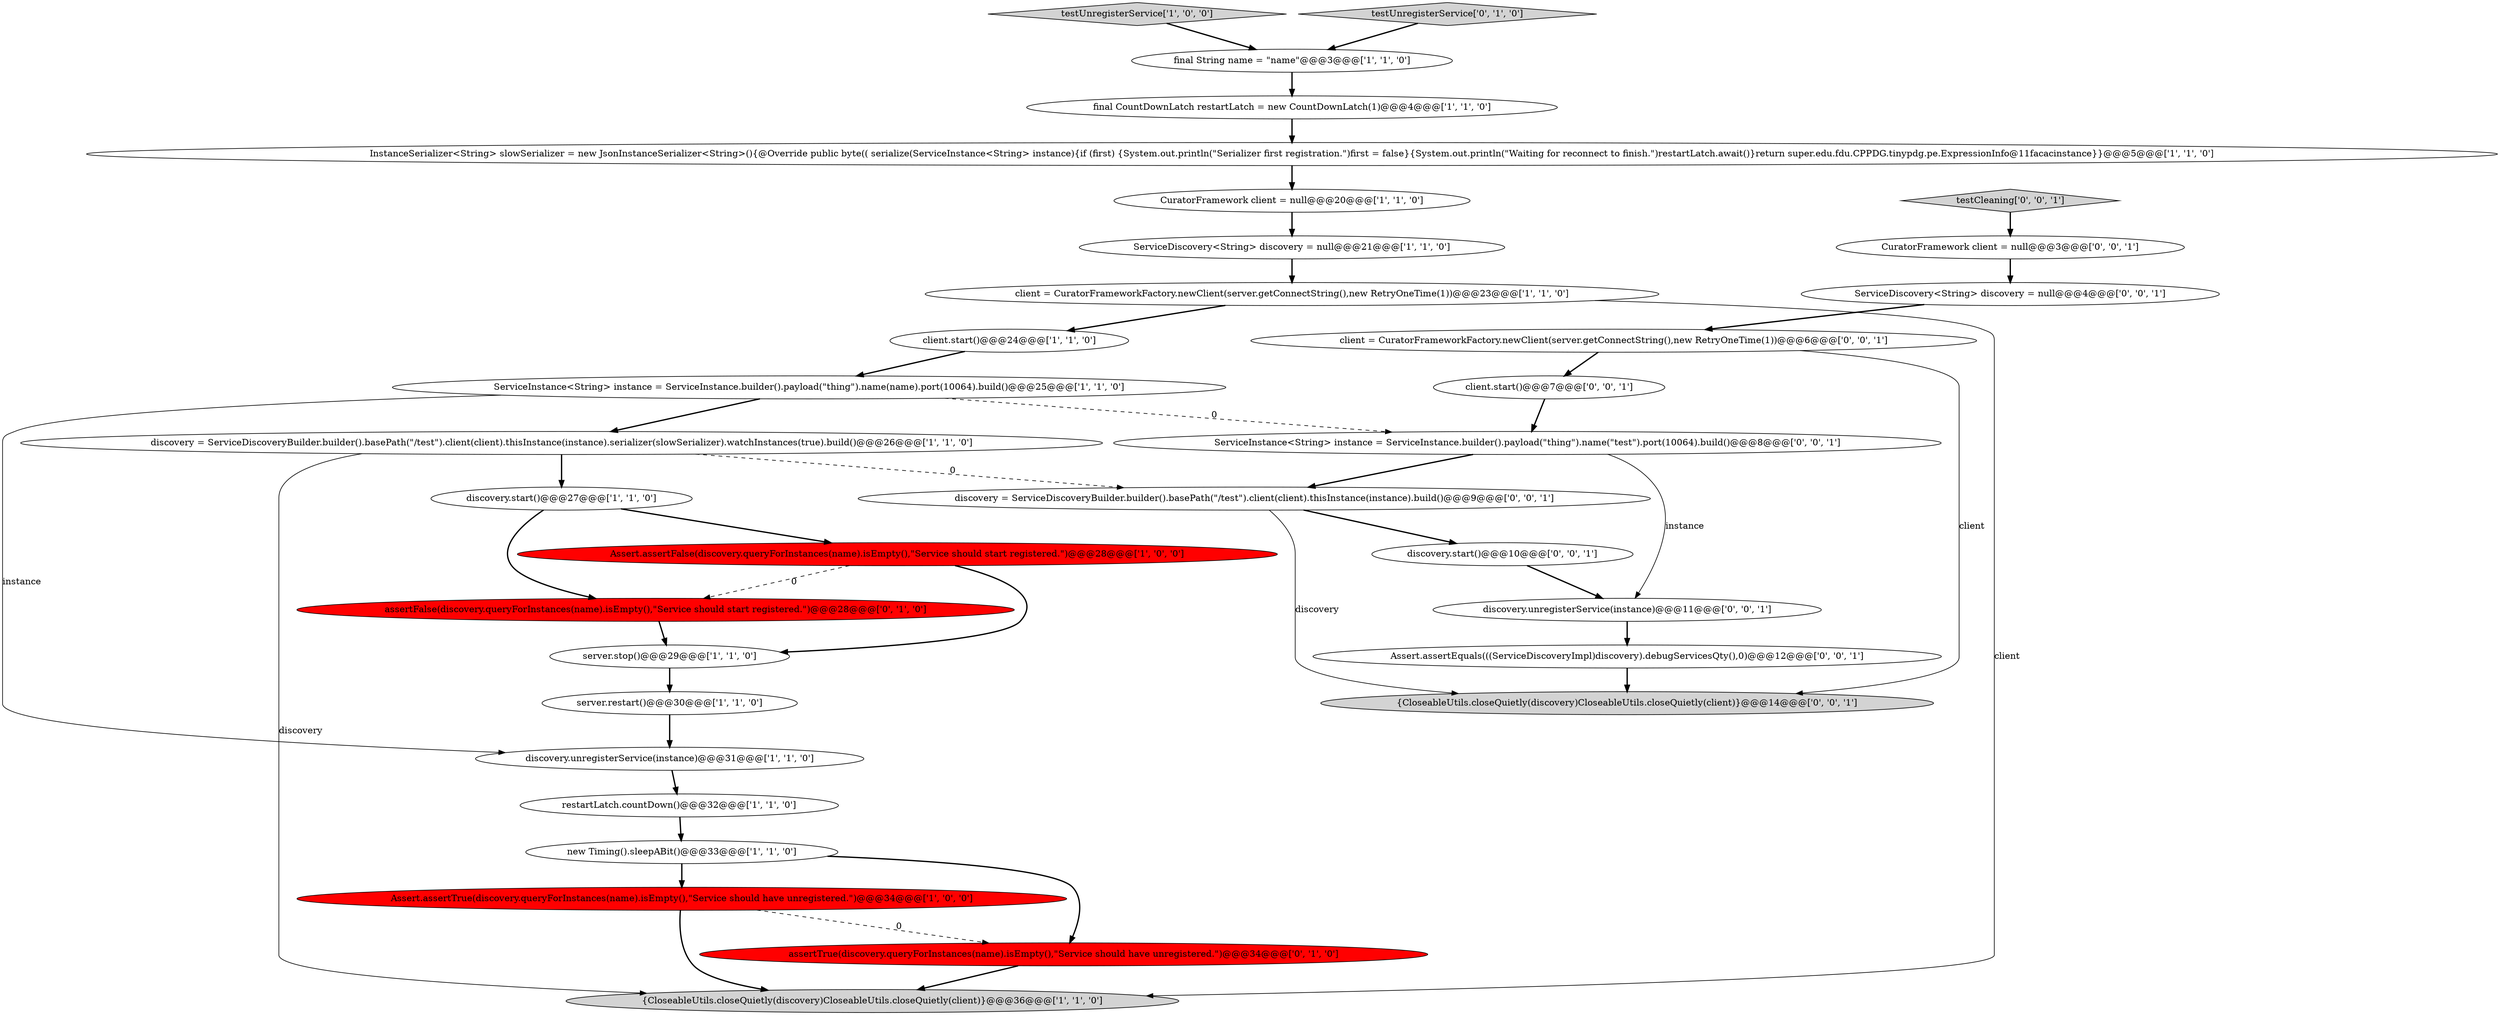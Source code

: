 digraph {
26 [style = filled, label = "ServiceDiscovery<String> discovery = null@@@4@@@['0', '0', '1']", fillcolor = white, shape = ellipse image = "AAA0AAABBB3BBB"];
30 [style = filled, label = "ServiceInstance<String> instance = ServiceInstance.builder().payload(\"thing\").name(\"test\").port(10064).build()@@@8@@@['0', '0', '1']", fillcolor = white, shape = ellipse image = "AAA0AAABBB3BBB"];
16 [style = filled, label = "client.start()@@@24@@@['1', '1', '0']", fillcolor = white, shape = ellipse image = "AAA0AAABBB1BBB"];
5 [style = filled, label = "InstanceSerializer<String> slowSerializer = new JsonInstanceSerializer<String>(){@Override public byte(( serialize(ServiceInstance<String> instance){if (first) {System.out.println(\"Serializer first registration.\")first = false}{System.out.println(\"Waiting for reconnect to finish.\")restartLatch.await()}return super.edu.fdu.CPPDG.tinypdg.pe.ExpressionInfo@11facacinstance}}@@@5@@@['1', '1', '0']", fillcolor = white, shape = ellipse image = "AAA0AAABBB1BBB"];
31 [style = filled, label = "discovery.start()@@@10@@@['0', '0', '1']", fillcolor = white, shape = ellipse image = "AAA0AAABBB3BBB"];
25 [style = filled, label = "CuratorFramework client = null@@@3@@@['0', '0', '1']", fillcolor = white, shape = ellipse image = "AAA0AAABBB3BBB"];
3 [style = filled, label = "testUnregisterService['1', '0', '0']", fillcolor = lightgray, shape = diamond image = "AAA0AAABBB1BBB"];
1 [style = filled, label = "server.restart()@@@30@@@['1', '1', '0']", fillcolor = white, shape = ellipse image = "AAA0AAABBB1BBB"];
32 [style = filled, label = "Assert.assertEquals(((ServiceDiscoveryImpl)discovery).debugServicesQty(),0)@@@12@@@['0', '0', '1']", fillcolor = white, shape = ellipse image = "AAA0AAABBB3BBB"];
29 [style = filled, label = "discovery = ServiceDiscoveryBuilder.builder().basePath(\"/test\").client(client).thisInstance(instance).build()@@@9@@@['0', '0', '1']", fillcolor = white, shape = ellipse image = "AAA0AAABBB3BBB"];
10 [style = filled, label = "CuratorFramework client = null@@@20@@@['1', '1', '0']", fillcolor = white, shape = ellipse image = "AAA0AAABBB1BBB"];
13 [style = filled, label = "Assert.assertFalse(discovery.queryForInstances(name).isEmpty(),\"Service should start registered.\")@@@28@@@['1', '0', '0']", fillcolor = red, shape = ellipse image = "AAA1AAABBB1BBB"];
24 [style = filled, label = "client = CuratorFrameworkFactory.newClient(server.getConnectString(),new RetryOneTime(1))@@@6@@@['0', '0', '1']", fillcolor = white, shape = ellipse image = "AAA0AAABBB3BBB"];
0 [style = filled, label = "discovery.unregisterService(instance)@@@31@@@['1', '1', '0']", fillcolor = white, shape = ellipse image = "AAA0AAABBB1BBB"];
19 [style = filled, label = "testUnregisterService['0', '1', '0']", fillcolor = lightgray, shape = diamond image = "AAA0AAABBB2BBB"];
14 [style = filled, label = "discovery.start()@@@27@@@['1', '1', '0']", fillcolor = white, shape = ellipse image = "AAA0AAABBB1BBB"];
20 [style = filled, label = "assertFalse(discovery.queryForInstances(name).isEmpty(),\"Service should start registered.\")@@@28@@@['0', '1', '0']", fillcolor = red, shape = ellipse image = "AAA1AAABBB2BBB"];
27 [style = filled, label = "discovery.unregisterService(instance)@@@11@@@['0', '0', '1']", fillcolor = white, shape = ellipse image = "AAA0AAABBB3BBB"];
12 [style = filled, label = "restartLatch.countDown()@@@32@@@['1', '1', '0']", fillcolor = white, shape = ellipse image = "AAA0AAABBB1BBB"];
2 [style = filled, label = "final String name = \"name\"@@@3@@@['1', '1', '0']", fillcolor = white, shape = ellipse image = "AAA0AAABBB1BBB"];
9 [style = filled, label = "Assert.assertTrue(discovery.queryForInstances(name).isEmpty(),\"Service should have unregistered.\")@@@34@@@['1', '0', '0']", fillcolor = red, shape = ellipse image = "AAA1AAABBB1BBB"];
7 [style = filled, label = "ServiceInstance<String> instance = ServiceInstance.builder().payload(\"thing\").name(name).port(10064).build()@@@25@@@['1', '1', '0']", fillcolor = white, shape = ellipse image = "AAA0AAABBB1BBB"];
17 [style = filled, label = "final CountDownLatch restartLatch = new CountDownLatch(1)@@@4@@@['1', '1', '0']", fillcolor = white, shape = ellipse image = "AAA0AAABBB1BBB"];
6 [style = filled, label = "ServiceDiscovery<String> discovery = null@@@21@@@['1', '1', '0']", fillcolor = white, shape = ellipse image = "AAA0AAABBB1BBB"];
18 [style = filled, label = "new Timing().sleepABit()@@@33@@@['1', '1', '0']", fillcolor = white, shape = ellipse image = "AAA0AAABBB1BBB"];
22 [style = filled, label = "client.start()@@@7@@@['0', '0', '1']", fillcolor = white, shape = ellipse image = "AAA0AAABBB3BBB"];
21 [style = filled, label = "assertTrue(discovery.queryForInstances(name).isEmpty(),\"Service should have unregistered.\")@@@34@@@['0', '1', '0']", fillcolor = red, shape = ellipse image = "AAA1AAABBB2BBB"];
8 [style = filled, label = "server.stop()@@@29@@@['1', '1', '0']", fillcolor = white, shape = ellipse image = "AAA0AAABBB1BBB"];
28 [style = filled, label = "{CloseableUtils.closeQuietly(discovery)CloseableUtils.closeQuietly(client)}@@@14@@@['0', '0', '1']", fillcolor = lightgray, shape = ellipse image = "AAA0AAABBB3BBB"];
4 [style = filled, label = "{CloseableUtils.closeQuietly(discovery)CloseableUtils.closeQuietly(client)}@@@36@@@['1', '1', '0']", fillcolor = lightgray, shape = ellipse image = "AAA0AAABBB1BBB"];
11 [style = filled, label = "discovery = ServiceDiscoveryBuilder.builder().basePath(\"/test\").client(client).thisInstance(instance).serializer(slowSerializer).watchInstances(true).build()@@@26@@@['1', '1', '0']", fillcolor = white, shape = ellipse image = "AAA0AAABBB1BBB"];
15 [style = filled, label = "client = CuratorFrameworkFactory.newClient(server.getConnectString(),new RetryOneTime(1))@@@23@@@['1', '1', '0']", fillcolor = white, shape = ellipse image = "AAA0AAABBB1BBB"];
23 [style = filled, label = "testCleaning['0', '0', '1']", fillcolor = lightgray, shape = diamond image = "AAA0AAABBB3BBB"];
2->17 [style = bold, label=""];
5->10 [style = bold, label=""];
11->4 [style = solid, label="discovery"];
23->25 [style = bold, label=""];
17->5 [style = bold, label=""];
27->32 [style = bold, label=""];
7->11 [style = bold, label=""];
11->14 [style = bold, label=""];
13->20 [style = dashed, label="0"];
30->27 [style = solid, label="instance"];
9->4 [style = bold, label=""];
0->12 [style = bold, label=""];
29->31 [style = bold, label=""];
16->7 [style = bold, label=""];
11->29 [style = dashed, label="0"];
1->0 [style = bold, label=""];
19->2 [style = bold, label=""];
15->16 [style = bold, label=""];
26->24 [style = bold, label=""];
24->22 [style = bold, label=""];
10->6 [style = bold, label=""];
30->29 [style = bold, label=""];
22->30 [style = bold, label=""];
6->15 [style = bold, label=""];
15->4 [style = solid, label="client"];
8->1 [style = bold, label=""];
20->8 [style = bold, label=""];
3->2 [style = bold, label=""];
31->27 [style = bold, label=""];
9->21 [style = dashed, label="0"];
29->28 [style = solid, label="discovery"];
7->30 [style = dashed, label="0"];
25->26 [style = bold, label=""];
12->18 [style = bold, label=""];
18->9 [style = bold, label=""];
14->13 [style = bold, label=""];
18->21 [style = bold, label=""];
13->8 [style = bold, label=""];
24->28 [style = solid, label="client"];
7->0 [style = solid, label="instance"];
32->28 [style = bold, label=""];
14->20 [style = bold, label=""];
21->4 [style = bold, label=""];
}

